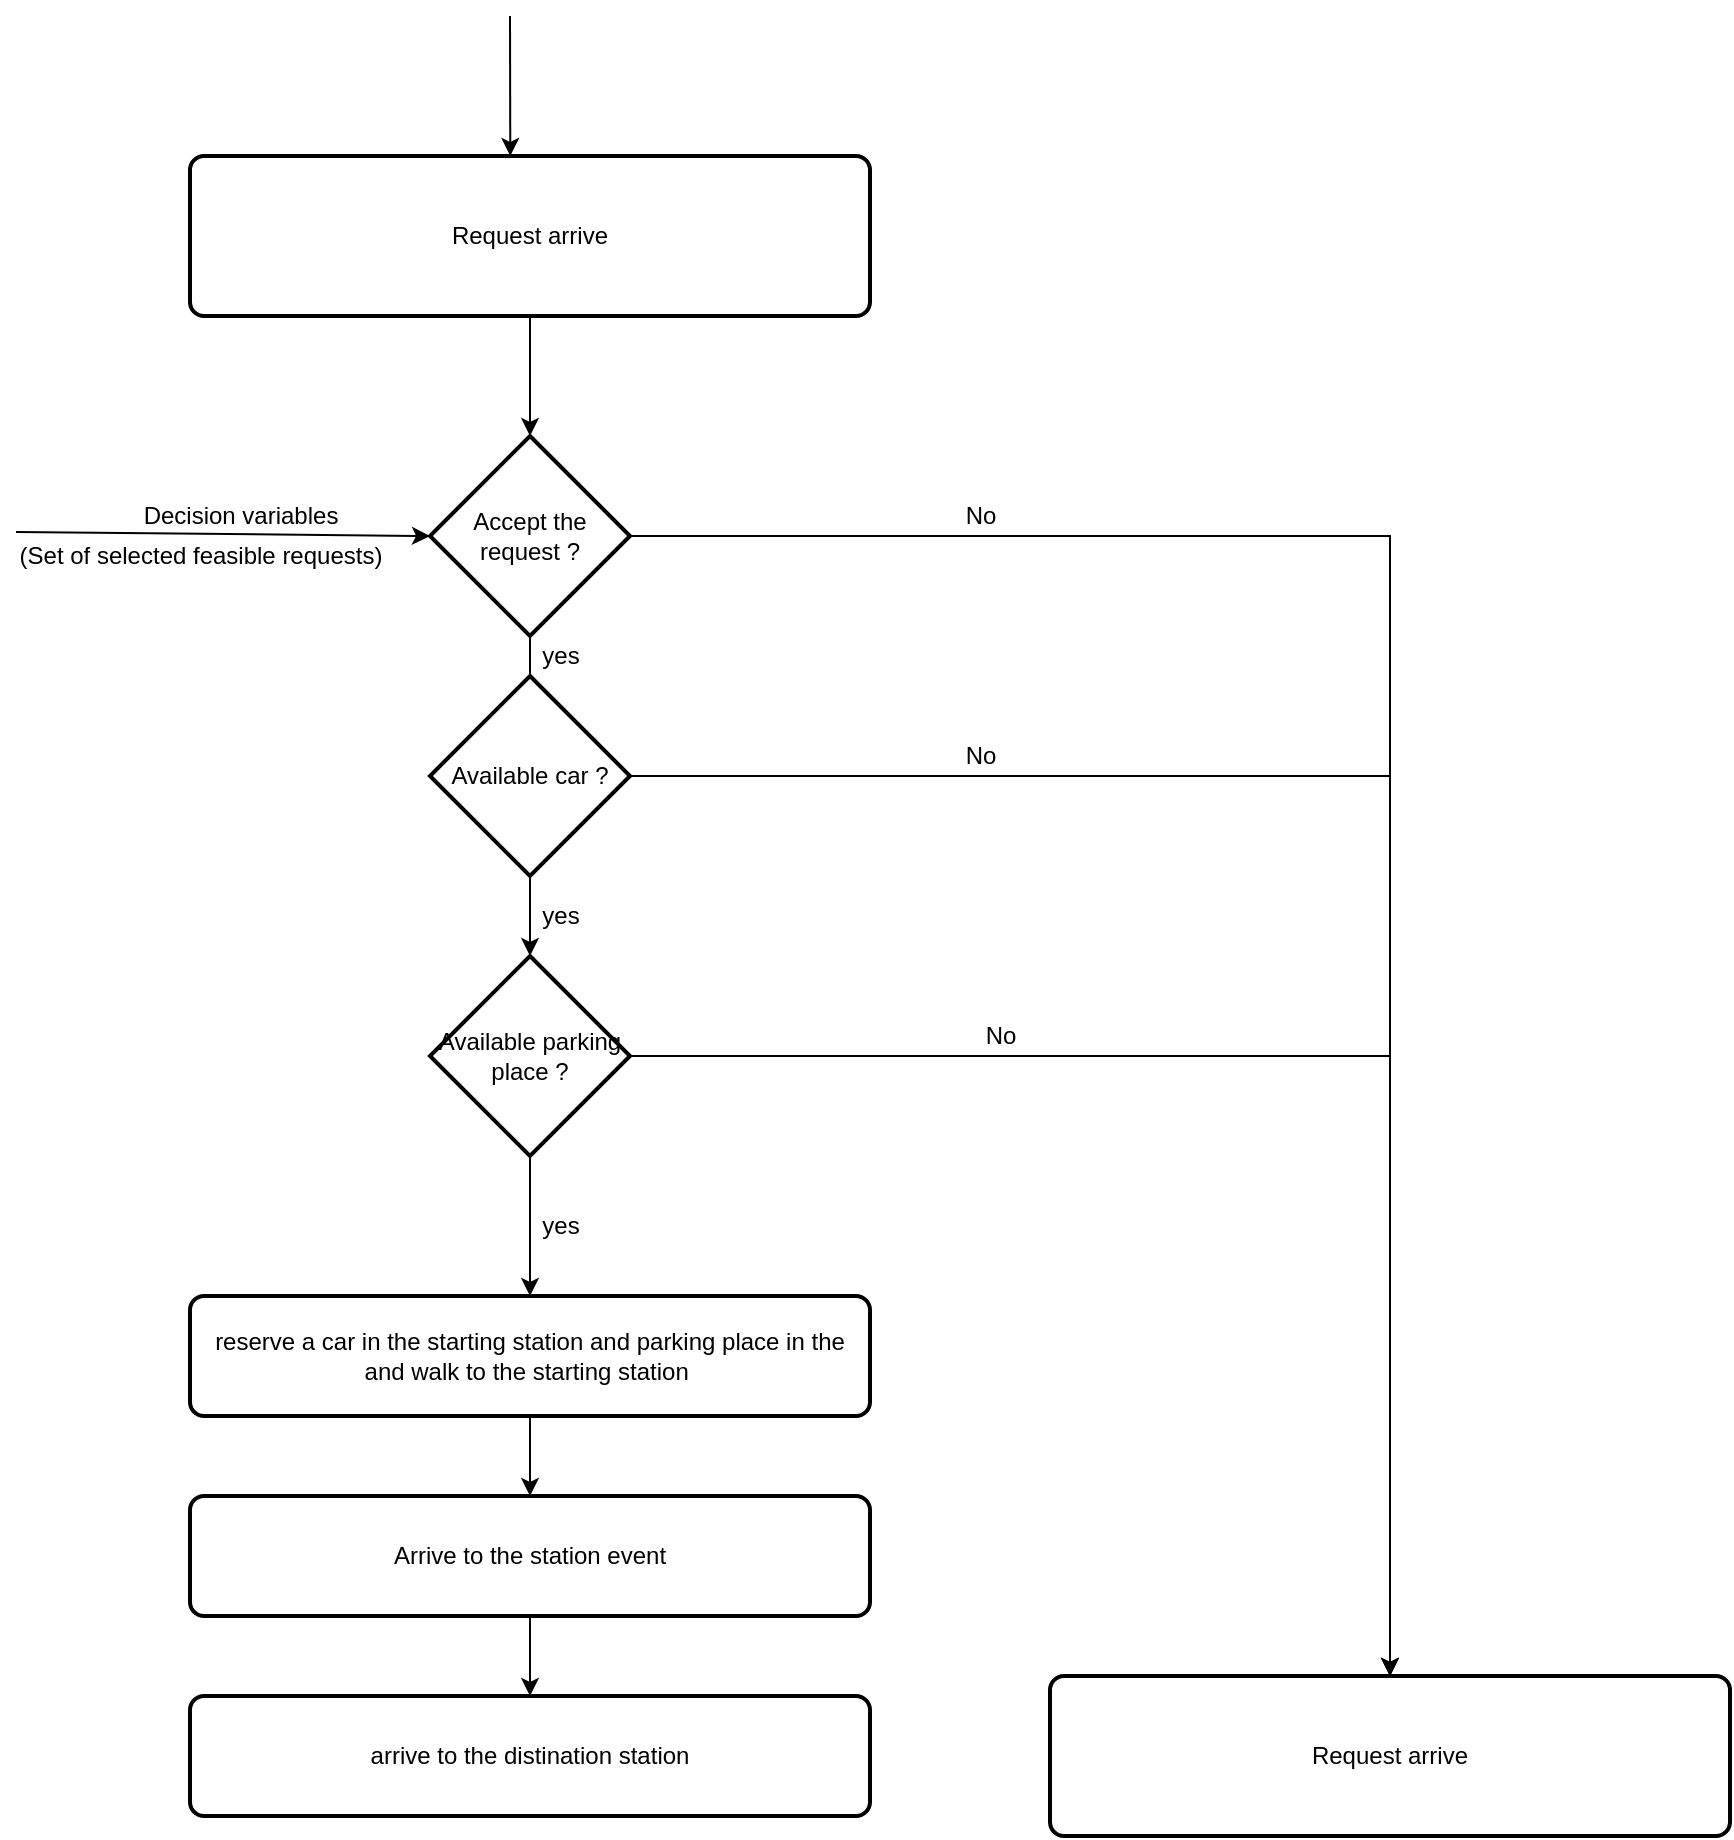 <mxfile version="17.4.2" type="device"><diagram id="hEG5O_FAqmmO_YWumfpq" name="Page-1"><mxGraphModel dx="1108" dy="1722" grid="1" gridSize="10" guides="1" tooltips="1" connect="1" arrows="1" fold="1" page="1" pageScale="1" pageWidth="827" pageHeight="1169" math="0" shadow="0"><root><mxCell id="0"/><mxCell id="1" parent="0"/><mxCell id="HpVe9rp2epQZDDs9LSSg-10" style="edgeStyle=orthogonalEdgeStyle;rounded=0;orthogonalLoop=1;jettySize=auto;html=1;" edge="1" parent="1" source="HpVe9rp2epQZDDs9LSSg-1" target="HpVe9rp2epQZDDs9LSSg-2"><mxGeometry relative="1" as="geometry"/></mxCell><mxCell id="HpVe9rp2epQZDDs9LSSg-1" value="Request arrive" style="rounded=1;whiteSpace=wrap;html=1;absoluteArcSize=1;arcSize=14;strokeWidth=2;" vertex="1" parent="1"><mxGeometry x="250" y="60" width="340" height="80" as="geometry"/></mxCell><mxCell id="HpVe9rp2epQZDDs9LSSg-3" style="edgeStyle=orthogonalEdgeStyle;rounded=0;orthogonalLoop=1;jettySize=auto;html=1;" edge="1" parent="1" source="HpVe9rp2epQZDDs9LSSg-2"><mxGeometry relative="1" as="geometry"><mxPoint x="420" y="380" as="targetPoint"/></mxGeometry></mxCell><mxCell id="HpVe9rp2epQZDDs9LSSg-4" style="edgeStyle=orthogonalEdgeStyle;rounded=0;orthogonalLoop=1;jettySize=auto;html=1;exitX=1;exitY=0.5;exitDx=0;exitDy=0;exitPerimeter=0;entryX=0.5;entryY=0;entryDx=0;entryDy=0;" edge="1" parent="1" source="HpVe9rp2epQZDDs9LSSg-2" target="HpVe9rp2epQZDDs9LSSg-27"><mxGeometry relative="1" as="geometry"><mxPoint x="660" y="250" as="targetPoint"/></mxGeometry></mxCell><mxCell id="HpVe9rp2epQZDDs9LSSg-2" value="Accept the request ?" style="strokeWidth=2;html=1;shape=mxgraph.flowchart.decision;whiteSpace=wrap;" vertex="1" parent="1"><mxGeometry x="370" y="200" width="100" height="100" as="geometry"/></mxCell><mxCell id="HpVe9rp2epQZDDs9LSSg-5" value="No" style="text;html=1;align=center;verticalAlign=middle;resizable=0;points=[];autosize=1;strokeColor=none;fillColor=none;" vertex="1" parent="1"><mxGeometry x="630" y="230" width="30" height="20" as="geometry"/></mxCell><mxCell id="HpVe9rp2epQZDDs9LSSg-8" value="" style="endArrow=classic;html=1;rounded=0;entryX=0;entryY=0.5;entryDx=0;entryDy=0;entryPerimeter=0;exitX=0.04;exitY=-0.1;exitDx=0;exitDy=0;exitPerimeter=0;" edge="1" parent="1" source="HpVe9rp2epQZDDs9LSSg-21" target="HpVe9rp2epQZDDs9LSSg-2"><mxGeometry width="50" height="50" relative="1" as="geometry"><mxPoint x="270" y="250" as="sourcePoint"/><mxPoint x="600" y="410" as="targetPoint"/></mxGeometry></mxCell><mxCell id="HpVe9rp2epQZDDs9LSSg-9" value="Decision variables" style="text;html=1;align=center;verticalAlign=middle;resizable=0;points=[];autosize=1;strokeColor=none;fillColor=none;" vertex="1" parent="1"><mxGeometry x="220" y="230" width="110" height="20" as="geometry"/></mxCell><mxCell id="HpVe9rp2epQZDDs9LSSg-23" style="edgeStyle=orthogonalEdgeStyle;rounded=0;orthogonalLoop=1;jettySize=auto;html=1;entryX=0.5;entryY=0;entryDx=0;entryDy=0;" edge="1" parent="1" source="HpVe9rp2epQZDDs9LSSg-11" target="HpVe9rp2epQZDDs9LSSg-18"><mxGeometry relative="1" as="geometry"/></mxCell><mxCell id="HpVe9rp2epQZDDs9LSSg-11" value="reserve a car in the starting station and parking place in the and walk to the starting station&amp;nbsp;" style="rounded=1;whiteSpace=wrap;html=1;absoluteArcSize=1;arcSize=14;strokeWidth=2;" vertex="1" parent="1"><mxGeometry x="250" y="630" width="340" height="60" as="geometry"/></mxCell><mxCell id="HpVe9rp2epQZDDs9LSSg-15" style="edgeStyle=orthogonalEdgeStyle;rounded=0;orthogonalLoop=1;jettySize=auto;html=1;entryX=0.5;entryY=0;entryDx=0;entryDy=0;entryPerimeter=0;" edge="1" parent="1" source="HpVe9rp2epQZDDs9LSSg-13" target="HpVe9rp2epQZDDs9LSSg-14"><mxGeometry relative="1" as="geometry"/></mxCell><mxCell id="HpVe9rp2epQZDDs9LSSg-25" style="edgeStyle=orthogonalEdgeStyle;rounded=0;orthogonalLoop=1;jettySize=auto;html=1;entryX=0.5;entryY=0;entryDx=0;entryDy=0;" edge="1" parent="1" source="HpVe9rp2epQZDDs9LSSg-13" target="HpVe9rp2epQZDDs9LSSg-27"><mxGeometry relative="1" as="geometry"><mxPoint x="660" y="370" as="targetPoint"/></mxGeometry></mxCell><mxCell id="HpVe9rp2epQZDDs9LSSg-13" value="Available car ?" style="strokeWidth=2;html=1;shape=mxgraph.flowchart.decision;whiteSpace=wrap;" vertex="1" parent="1"><mxGeometry x="370" y="320" width="100" height="100" as="geometry"/></mxCell><mxCell id="HpVe9rp2epQZDDs9LSSg-16" style="edgeStyle=orthogonalEdgeStyle;rounded=0;orthogonalLoop=1;jettySize=auto;html=1;" edge="1" parent="1" source="HpVe9rp2epQZDDs9LSSg-14" target="HpVe9rp2epQZDDs9LSSg-11"><mxGeometry relative="1" as="geometry"/></mxCell><mxCell id="HpVe9rp2epQZDDs9LSSg-26" style="edgeStyle=orthogonalEdgeStyle;rounded=0;orthogonalLoop=1;jettySize=auto;html=1;entryX=0.5;entryY=0;entryDx=0;entryDy=0;" edge="1" parent="1" source="HpVe9rp2epQZDDs9LSSg-14" target="HpVe9rp2epQZDDs9LSSg-27"><mxGeometry relative="1" as="geometry"><mxPoint x="650" y="510" as="targetPoint"/></mxGeometry></mxCell><mxCell id="HpVe9rp2epQZDDs9LSSg-14" value="Available parking place ?" style="strokeWidth=2;html=1;shape=mxgraph.flowchart.decision;whiteSpace=wrap;" vertex="1" parent="1"><mxGeometry x="370" y="460" width="100" height="100" as="geometry"/></mxCell><mxCell id="HpVe9rp2epQZDDs9LSSg-24" style="edgeStyle=orthogonalEdgeStyle;rounded=0;orthogonalLoop=1;jettySize=auto;html=1;entryX=0.5;entryY=0;entryDx=0;entryDy=0;" edge="1" parent="1" source="HpVe9rp2epQZDDs9LSSg-18" target="HpVe9rp2epQZDDs9LSSg-22"><mxGeometry relative="1" as="geometry"/></mxCell><mxCell id="HpVe9rp2epQZDDs9LSSg-18" value="Arrive to the station event" style="rounded=1;whiteSpace=wrap;html=1;absoluteArcSize=1;arcSize=14;strokeWidth=2;" vertex="1" parent="1"><mxGeometry x="250" y="730" width="340" height="60" as="geometry"/></mxCell><mxCell id="HpVe9rp2epQZDDs9LSSg-21" value="(Set of selected feasible requests)" style="text;html=1;align=center;verticalAlign=middle;resizable=0;points=[];autosize=1;strokeColor=none;fillColor=none;" vertex="1" parent="1"><mxGeometry x="155" y="250" width="200" height="20" as="geometry"/></mxCell><mxCell id="HpVe9rp2epQZDDs9LSSg-22" value="arrive to the distination station" style="rounded=1;whiteSpace=wrap;html=1;absoluteArcSize=1;arcSize=14;strokeWidth=2;" vertex="1" parent="1"><mxGeometry x="250" y="830" width="340" height="60" as="geometry"/></mxCell><mxCell id="HpVe9rp2epQZDDs9LSSg-27" value="Request arrive" style="rounded=1;whiteSpace=wrap;html=1;absoluteArcSize=1;arcSize=14;strokeWidth=2;" vertex="1" parent="1"><mxGeometry x="680" y="820" width="340" height="80" as="geometry"/></mxCell><mxCell id="HpVe9rp2epQZDDs9LSSg-28" value="No" style="text;html=1;align=center;verticalAlign=middle;resizable=0;points=[];autosize=1;strokeColor=none;fillColor=none;" vertex="1" parent="1"><mxGeometry x="630" y="350" width="30" height="20" as="geometry"/></mxCell><mxCell id="HpVe9rp2epQZDDs9LSSg-29" value="No" style="text;html=1;align=center;verticalAlign=middle;resizable=0;points=[];autosize=1;strokeColor=none;fillColor=none;" vertex="1" parent="1"><mxGeometry x="640" y="490" width="30" height="20" as="geometry"/></mxCell><mxCell id="HpVe9rp2epQZDDs9LSSg-30" value="yes" style="text;html=1;align=center;verticalAlign=middle;resizable=0;points=[];autosize=1;strokeColor=none;fillColor=none;" vertex="1" parent="1"><mxGeometry x="420" y="300" width="30" height="20" as="geometry"/></mxCell><mxCell id="HpVe9rp2epQZDDs9LSSg-31" value="yes" style="text;html=1;align=center;verticalAlign=middle;resizable=0;points=[];autosize=1;strokeColor=none;fillColor=none;" vertex="1" parent="1"><mxGeometry x="420" y="430" width="30" height="20" as="geometry"/></mxCell><mxCell id="HpVe9rp2epQZDDs9LSSg-32" value="yes" style="text;html=1;align=center;verticalAlign=middle;resizable=0;points=[];autosize=1;strokeColor=none;fillColor=none;" vertex="1" parent="1"><mxGeometry x="420" y="585" width="30" height="20" as="geometry"/></mxCell><mxCell id="HpVe9rp2epQZDDs9LSSg-33" value="" style="endArrow=classic;html=1;rounded=0;entryX=0.471;entryY=0;entryDx=0;entryDy=0;entryPerimeter=0;" edge="1" parent="1" target="HpVe9rp2epQZDDs9LSSg-1"><mxGeometry width="50" height="50" relative="1" as="geometry"><mxPoint x="410" y="-10" as="sourcePoint"/><mxPoint x="600" y="90" as="targetPoint"/></mxGeometry></mxCell></root></mxGraphModel></diagram></mxfile>